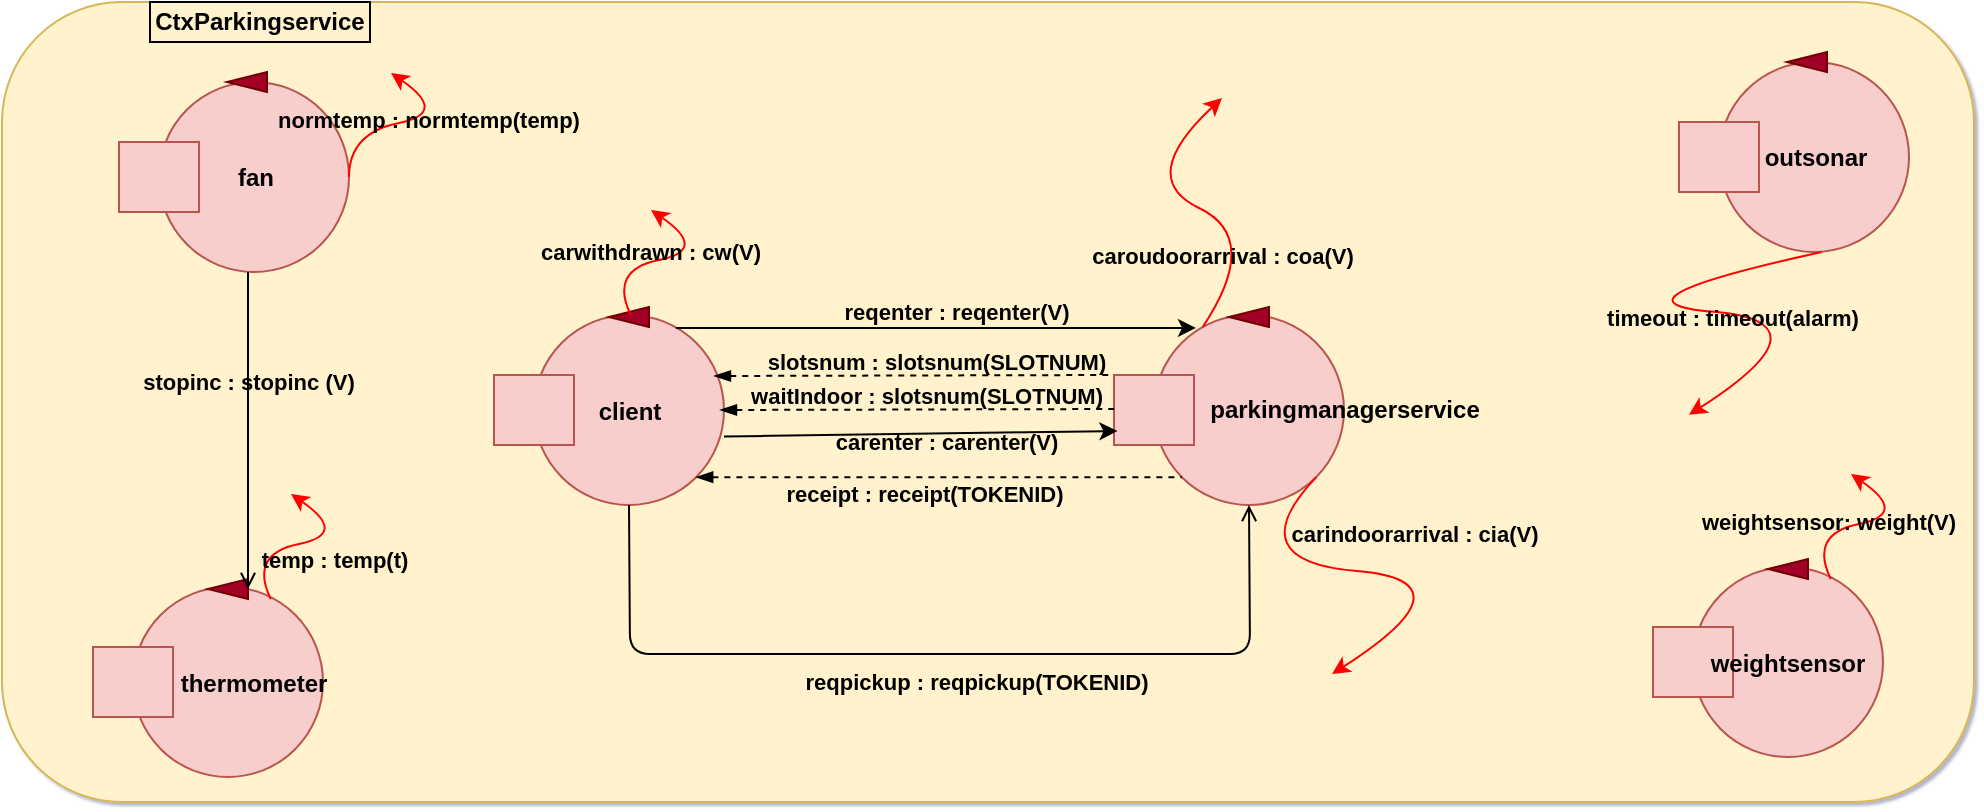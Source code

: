 <mxfile version="14.9.1" type="device"><diagram id="wI8z80SIdUuaSBe2A1s2" name="Pagina-1"><mxGraphModel dx="942" dy="532" grid="1" gridSize="10" guides="1" tooltips="1" connect="1" arrows="1" fold="1" page="1" pageScale="1" pageWidth="827" pageHeight="1169" math="0" shadow="1"><root><mxCell id="0"/><mxCell id="1" parent="0"/><mxCell id="jZINJF8swxtSmkf8bM59-7" value="" style="rounded=1;whiteSpace=wrap;html=1;fillColor=#fff2cc;strokeColor=#d6b656;" parent="1" vertex="1"><mxGeometry x="4" y="40" width="986" height="400" as="geometry"/></mxCell><mxCell id="jZINJF8swxtSmkf8bM59-8" value="&lt;font color=&quot;#000000&quot;&gt;&lt;b&gt;CtxParkingservice&lt;/b&gt;&lt;/font&gt;" style="text;html=1;align=center;verticalAlign=middle;whiteSpace=wrap;rounded=0;strokeColor=#000000;" parent="1" vertex="1"><mxGeometry x="78" y="40" width="110" height="20" as="geometry"/></mxCell><mxCell id="jZINJF8swxtSmkf8bM59-9" value="" style="ellipse;whiteSpace=wrap;html=1;aspect=fixed;fillColor=#f8cecc;strokeColor=#b85450;" parent="1" vertex="1"><mxGeometry x="580" y="196.5" width="95" height="95" as="geometry"/></mxCell><mxCell id="jZINJF8swxtSmkf8bM59-10" value="" style="rounded=0;whiteSpace=wrap;html=1;fillColor=#f8cecc;strokeColor=#b85450;" parent="1" vertex="1"><mxGeometry x="560" y="226.5" width="40" height="35" as="geometry"/></mxCell><mxCell id="jZINJF8swxtSmkf8bM59-11" value="" style="triangle;whiteSpace=wrap;html=1;rotation=-180;fillColor=#a20025;strokeColor=#6F0000;fontColor=#ffffff;" parent="1" vertex="1"><mxGeometry x="617.5" y="192.5" width="20" height="10" as="geometry"/></mxCell><mxCell id="jZINJF8swxtSmkf8bM59-25" value="&lt;font color=&quot;#000000&quot;&gt;&lt;b&gt;parkingmanagerservice&lt;/b&gt;&lt;/font&gt;" style="text;html=1;strokeColor=none;fillColor=none;align=center;verticalAlign=middle;whiteSpace=wrap;rounded=0;" parent="1" vertex="1"><mxGeometry x="609" y="234" width="132.5" height="20" as="geometry"/></mxCell><mxCell id="jZINJF8swxtSmkf8bM59-27" value="" style="ellipse;whiteSpace=wrap;html=1;aspect=fixed;fillColor=#f8cecc;strokeColor=#b85450;" parent="1" vertex="1"><mxGeometry x="862.5" y="70" width="95" height="95" as="geometry"/></mxCell><mxCell id="jZINJF8swxtSmkf8bM59-28" value="" style="rounded=0;whiteSpace=wrap;html=1;fillColor=#f8cecc;strokeColor=#b85450;" parent="1" vertex="1"><mxGeometry x="842.5" y="100" width="40" height="35" as="geometry"/></mxCell><mxCell id="jZINJF8swxtSmkf8bM59-29" value="" style="triangle;whiteSpace=wrap;html=1;rotation=-180;fillColor=#a20025;strokeColor=#6F0000;fontColor=#ffffff;" parent="1" vertex="1"><mxGeometry x="896.5" y="65" width="20" height="10" as="geometry"/></mxCell><mxCell id="jZINJF8swxtSmkf8bM59-30" value="&lt;font color=&quot;#000000&quot;&gt;&lt;b&gt;outsonar&lt;/b&gt;&lt;/font&gt;" style="text;html=1;strokeColor=none;fillColor=none;align=center;verticalAlign=middle;whiteSpace=wrap;rounded=0;" parent="1" vertex="1"><mxGeometry x="890.5" y="108" width="40" height="20" as="geometry"/></mxCell><mxCell id="jZINJF8swxtSmkf8bM59-31" value="" style="ellipse;whiteSpace=wrap;html=1;aspect=fixed;fillColor=#f8cecc;strokeColor=#b85450;" parent="1" vertex="1"><mxGeometry x="849.5" y="322.5" width="95" height="95" as="geometry"/></mxCell><mxCell id="jZINJF8swxtSmkf8bM59-32" value="" style="rounded=0;whiteSpace=wrap;html=1;fillColor=#f8cecc;strokeColor=#b85450;" parent="1" vertex="1"><mxGeometry x="829.5" y="352.5" width="40" height="35" as="geometry"/></mxCell><mxCell id="jZINJF8swxtSmkf8bM59-43" value="" style="ellipse;whiteSpace=wrap;html=1;aspect=fixed;fillColor=#f8cecc;strokeColor=#b85450;" parent="1" vertex="1"><mxGeometry x="270.0" y="196.5" width="95" height="95" as="geometry"/></mxCell><mxCell id="jZINJF8swxtSmkf8bM59-44" value="" style="rounded=0;whiteSpace=wrap;html=1;fillColor=#f8cecc;strokeColor=#b85450;" parent="1" vertex="1"><mxGeometry x="250.0" y="226.5" width="40" height="35" as="geometry"/></mxCell><mxCell id="jZINJF8swxtSmkf8bM59-45" value="" style="triangle;whiteSpace=wrap;html=1;rotation=-180;fillColor=#a20025;strokeColor=#6F0000;fontColor=#ffffff;" parent="1" vertex="1"><mxGeometry x="307.5" y="192.5" width="20" height="10" as="geometry"/></mxCell><mxCell id="jZINJF8swxtSmkf8bM59-46" value="&lt;font color=&quot;#000000&quot;&gt;&lt;b&gt;client&lt;/b&gt;&lt;/font&gt;" style="text;html=1;strokeColor=none;fillColor=none;align=center;verticalAlign=middle;whiteSpace=wrap;rounded=0;" parent="1" vertex="1"><mxGeometry x="298.0" y="234.5" width="40" height="20" as="geometry"/></mxCell><mxCell id="jZINJF8swxtSmkf8bM59-47" value="" style="endArrow=classic;html=1;strokeColor=#000000;exitX=0.747;exitY=0.068;exitDx=0;exitDy=0;entryX=0.221;entryY=0.068;entryDx=0;entryDy=0;entryPerimeter=0;exitPerimeter=0;" parent="1" source="jZINJF8swxtSmkf8bM59-43" target="jZINJF8swxtSmkf8bM59-9" edge="1"><mxGeometry width="50" height="50" relative="1" as="geometry"><mxPoint x="350" y="416" as="sourcePoint"/><mxPoint x="380" y="386" as="targetPoint"/><Array as="points"/></mxGeometry></mxCell><mxCell id="jZINJF8swxtSmkf8bM59-49" value="&lt;b&gt;reqenter : reqenter(V)&lt;/b&gt;" style="edgeLabel;html=1;align=center;verticalAlign=middle;resizable=0;points=[];labelBackgroundColor=none;fontColor=#000000;" parent="jZINJF8swxtSmkf8bM59-47" vertex="1" connectable="0"><mxGeometry x="0.24" y="2" relative="1" as="geometry"><mxPoint x="-21" y="-6" as="offset"/></mxGeometry></mxCell><mxCell id="jZINJF8swxtSmkf8bM59-54" value="" style="curved=1;endArrow=classic;html=1;fontColor=#000000;strokeColor=#FF0000;exitX=1;exitY=1;exitDx=0;exitDy=0;entryX=0.5;entryY=0;entryDx=0;entryDy=0;" parent="1" source="jZINJF8swxtSmkf8bM59-9" edge="1"><mxGeometry width="50" height="50" relative="1" as="geometry"><mxPoint x="669" y="281" as="sourcePoint"/><mxPoint x="669" y="376" as="targetPoint"/><Array as="points"><mxPoint x="621.5" y="319.5"/><mxPoint x="741.5" y="329.5"/></Array></mxGeometry></mxCell><mxCell id="jZINJF8swxtSmkf8bM59-55" value="&lt;b&gt;carindoorarrival : cia(V)&lt;/b&gt;" style="edgeLabel;html=1;align=center;verticalAlign=middle;resizable=0;points=[];fontColor=#000000;labelBackgroundColor=none;" parent="jZINJF8swxtSmkf8bM59-54" vertex="1" connectable="0"><mxGeometry x="-0.173" y="2" relative="1" as="geometry"><mxPoint x="37" y="-16" as="offset"/></mxGeometry></mxCell><mxCell id="jZINJF8swxtSmkf8bM59-60" value="" style="endArrow=none;dashed=1;html=1;fontColor=#000000;startArrow=blockThin;startFill=1;strokeColor=#000000;entryX=0;entryY=0;entryDx=0;entryDy=0;" parent="1" target="jZINJF8swxtSmkf8bM59-10" edge="1"><mxGeometry width="50" height="50" relative="1" as="geometry"><mxPoint x="360" y="227" as="sourcePoint"/><mxPoint x="570" y="359" as="targetPoint"/></mxGeometry></mxCell><mxCell id="jZINJF8swxtSmkf8bM59-61" value="&lt;b&gt;slotsnum : slotsnum(SLOTNUM)&lt;/b&gt;" style="edgeLabel;html=1;align=center;verticalAlign=middle;resizable=0;points=[];fontColor=#000000;labelBackgroundColor=none;" parent="jZINJF8swxtSmkf8bM59-60" vertex="1" connectable="0"><mxGeometry x="0.114" y="-3" relative="1" as="geometry"><mxPoint x="-1" y="-10" as="offset"/></mxGeometry></mxCell><mxCell id="jZINJF8swxtSmkf8bM59-64" value="" style="curved=1;endArrow=classic;html=1;fontColor=#000000;strokeColor=#FF0000;exitX=0.75;exitY=0;exitDx=0;exitDy=0;" parent="1" edge="1"><mxGeometry width="50" height="50" relative="1" as="geometry"><mxPoint x="604.375" y="202.5" as="sourcePoint"/><mxPoint x="614" y="88" as="targetPoint"/><Array as="points"><mxPoint x="634" y="158"/><mxPoint x="571" y="128"/></Array></mxGeometry></mxCell><mxCell id="jZINJF8swxtSmkf8bM59-65" value="&lt;b&gt;caroudoorarrival : coa(V)&lt;/b&gt;" style="edgeLabel;html=1;align=center;verticalAlign=middle;resizable=0;points=[];fontColor=#000000;labelBackgroundColor=none;" parent="jZINJF8swxtSmkf8bM59-64" vertex="1" connectable="0"><mxGeometry x="-0.173" y="2" relative="1" as="geometry"><mxPoint y="16" as="offset"/></mxGeometry></mxCell><mxCell id="jZINJF8swxtSmkf8bM59-73" value="" style="endArrow=open;html=1;strokeColor=#000000;exitX=0.5;exitY=1;exitDx=0;exitDy=0;endFill=0;entryX=0.5;entryY=1;entryDx=0;entryDy=0;" parent="1" source="jZINJF8swxtSmkf8bM59-43" target="jZINJF8swxtSmkf8bM59-9" edge="1"><mxGeometry width="50" height="50" relative="1" as="geometry"><mxPoint x="350" y="367.5" as="sourcePoint"/><mxPoint x="628" y="286" as="targetPoint"/><Array as="points"><mxPoint x="318" y="366"/><mxPoint x="628" y="366"/></Array></mxGeometry></mxCell><mxCell id="jZINJF8swxtSmkf8bM59-75" value="&lt;b&gt;reqpickup : reqpickup(TOKENID)&lt;/b&gt;" style="edgeLabel;html=1;align=center;verticalAlign=middle;resizable=0;points=[];fontColor=#000000;labelBackgroundColor=none;" parent="jZINJF8swxtSmkf8bM59-73" vertex="1" connectable="0"><mxGeometry x="0.389" y="1" relative="1" as="geometry"><mxPoint x="-72" y="15" as="offset"/></mxGeometry></mxCell><mxCell id="jZINJF8swxtSmkf8bM59-79" value="" style="curved=1;endArrow=classic;html=1;fontColor=#000000;strokeColor=#FF0000;exitX=0.75;exitY=0;exitDx=0;exitDy=0;" parent="1" edge="1"><mxGeometry width="50" height="50" relative="1" as="geometry"><mxPoint x="318.375" y="196.5" as="sourcePoint"/><mxPoint x="328.5" y="144" as="targetPoint"/><Array as="points"><mxPoint x="307.5" y="174"/><mxPoint x="357.5" y="164"/></Array></mxGeometry></mxCell><mxCell id="jZINJF8swxtSmkf8bM59-80" value="&lt;b&gt;carwithdrawn : cw(V)&lt;/b&gt;" style="edgeLabel;html=1;align=center;verticalAlign=middle;resizable=0;points=[];fontColor=#000000;labelBackgroundColor=none;" parent="jZINJF8swxtSmkf8bM59-79" vertex="1" connectable="0"><mxGeometry x="-0.173" y="2" relative="1" as="geometry"><mxPoint y="-3" as="offset"/></mxGeometry></mxCell><mxCell id="YO7a2mo7gkk3Uapq0EPu-1" value="" style="endArrow=classic;html=1;strokeColor=#000000;exitX=0.982;exitY=0.621;exitDx=0;exitDy=0;entryX=0;entryY=0.75;entryDx=0;entryDy=0;exitPerimeter=0;" parent="1" edge="1"><mxGeometry width="50" height="50" relative="1" as="geometry"><mxPoint x="365.0" y="257.245" as="sourcePoint"/><mxPoint x="561.71" y="254.5" as="targetPoint"/></mxGeometry></mxCell><mxCell id="YO7a2mo7gkk3Uapq0EPu-2" value="&lt;b&gt;carenter : carenter(V)&lt;br&gt;&lt;/b&gt;" style="edgeLabel;html=1;align=center;verticalAlign=middle;resizable=0;points=[];labelBackgroundColor=none;fontColor=#000000;" parent="YO7a2mo7gkk3Uapq0EPu-1" vertex="1" connectable="0"><mxGeometry x="0.24" y="2" relative="1" as="geometry"><mxPoint x="-11" y="6" as="offset"/></mxGeometry></mxCell><mxCell id="YO7a2mo7gkk3Uapq0EPu-3" value="" style="endArrow=none;dashed=1;html=1;fontColor=#000000;startArrow=blockThin;startFill=1;entryX=0;entryY=1;entryDx=0;entryDy=0;strokeColor=#000000;exitX=1;exitY=1;exitDx=0;exitDy=0;" parent="1" source="jZINJF8swxtSmkf8bM59-43" target="jZINJF8swxtSmkf8bM59-9" edge="1"><mxGeometry width="50" height="50" relative="1" as="geometry"><mxPoint x="362" y="253" as="sourcePoint"/><mxPoint x="578.5" y="369" as="targetPoint"/><Array as="points"/></mxGeometry></mxCell><mxCell id="YO7a2mo7gkk3Uapq0EPu-4" value="&lt;b&gt;receipt : receipt(TOKENID)&lt;br&gt;&lt;/b&gt;" style="edgeLabel;html=1;align=center;verticalAlign=middle;resizable=0;points=[];fontColor=#000000;labelBackgroundColor=none;" parent="YO7a2mo7gkk3Uapq0EPu-3" vertex="1" connectable="0"><mxGeometry x="0.114" y="-3" relative="1" as="geometry"><mxPoint x="-22" y="5" as="offset"/></mxGeometry></mxCell><mxCell id="YO7a2mo7gkk3Uapq0EPu-5" value="" style="curved=1;endArrow=classic;html=1;fontColor=#000000;strokeColor=#FF0000;exitX=0;exitY=1;exitDx=0;exitDy=0;entryX=0.5;entryY=0;entryDx=0;entryDy=0;" parent="1" edge="1"><mxGeometry width="50" height="50" relative="1" as="geometry"><mxPoint x="913.912" y="164.998" as="sourcePoint"/><mxPoint x="847.5" y="246.41" as="targetPoint"/><Array as="points"><mxPoint x="800" y="189.91"/><mxPoint x="920" y="199.91"/></Array></mxGeometry></mxCell><mxCell id="YO7a2mo7gkk3Uapq0EPu-6" value="&lt;b&gt;timeout : timeout(alarm)&lt;/b&gt;" style="edgeLabel;html=1;align=center;verticalAlign=middle;resizable=0;points=[];fontColor=#000000;labelBackgroundColor=none;" parent="YO7a2mo7gkk3Uapq0EPu-5" vertex="1" connectable="0"><mxGeometry x="0.148" y="-2" relative="1" as="geometry"><mxPoint as="offset"/></mxGeometry></mxCell><mxCell id="FHm0eiM3zlZNe7fUExbG-5" value="" style="triangle;whiteSpace=wrap;html=1;rotation=-180;fillColor=#a20025;strokeColor=#6F0000;fontColor=#ffffff;" parent="1" vertex="1"><mxGeometry x="887.0" y="318.5" width="20" height="10" as="geometry"/></mxCell><mxCell id="FHm0eiM3zlZNe7fUExbG-6" value="&lt;font color=&quot;#000000&quot;&gt;&lt;b&gt;weightsensor&lt;/b&gt;&lt;/font&gt;" style="text;html=1;strokeColor=none;fillColor=none;align=center;verticalAlign=middle;whiteSpace=wrap;rounded=0;" parent="1" vertex="1"><mxGeometry x="876.5" y="360.5" width="40" height="20" as="geometry"/></mxCell><mxCell id="FHm0eiM3zlZNe7fUExbG-7" value="" style="curved=1;endArrow=classic;html=1;fontColor=#000000;strokeColor=#FF0000;exitX=0.75;exitY=0;exitDx=0;exitDy=0;" parent="1" edge="1"><mxGeometry width="50" height="50" relative="1" as="geometry"><mxPoint x="918.375" y="328.5" as="sourcePoint"/><mxPoint x="928.5" y="276" as="targetPoint"/><Array as="points"><mxPoint x="907.5" y="306"/><mxPoint x="957.5" y="296"/></Array></mxGeometry></mxCell><mxCell id="FHm0eiM3zlZNe7fUExbG-8" value="&lt;b&gt;weightsensor: weight(V)&lt;/b&gt;" style="edgeLabel;html=1;align=center;verticalAlign=middle;resizable=0;points=[];fontColor=#000000;labelBackgroundColor=none;" parent="FHm0eiM3zlZNe7fUExbG-7" vertex="1" connectable="0"><mxGeometry x="-0.173" y="2" relative="1" as="geometry"><mxPoint x="-11" as="offset"/></mxGeometry></mxCell><mxCell id="29DvXg12gKmN38C7rXfU-3" value="" style="ellipse;whiteSpace=wrap;html=1;aspect=fixed;fillColor=#f8cecc;strokeColor=#b85450;" parent="1" vertex="1"><mxGeometry x="82.5" y="80" width="95" height="95" as="geometry"/></mxCell><mxCell id="29DvXg12gKmN38C7rXfU-4" value="" style="rounded=0;whiteSpace=wrap;html=1;fillColor=#f8cecc;strokeColor=#b85450;" parent="1" vertex="1"><mxGeometry x="62.5" y="110" width="40" height="35" as="geometry"/></mxCell><mxCell id="29DvXg12gKmN38C7rXfU-5" value="" style="triangle;whiteSpace=wrap;html=1;rotation=-180;fillColor=#a20025;strokeColor=#6F0000;fontColor=#ffffff;" parent="1" vertex="1"><mxGeometry x="116.5" y="75" width="20" height="10" as="geometry"/></mxCell><mxCell id="29DvXg12gKmN38C7rXfU-6" value="&lt;b&gt;fan&lt;/b&gt;" style="text;html=1;strokeColor=none;fillColor=none;align=center;verticalAlign=middle;whiteSpace=wrap;rounded=0;fontColor=#000000;" parent="1" vertex="1"><mxGeometry x="110.5" y="118" width="40" height="20" as="geometry"/></mxCell><mxCell id="29DvXg12gKmN38C7rXfU-7" value="" style="ellipse;whiteSpace=wrap;html=1;aspect=fixed;fillColor=#f8cecc;strokeColor=#b85450;" parent="1" vertex="1"><mxGeometry x="69.5" y="332.5" width="95" height="95" as="geometry"/></mxCell><mxCell id="29DvXg12gKmN38C7rXfU-8" value="" style="rounded=0;whiteSpace=wrap;html=1;fillColor=#f8cecc;strokeColor=#b85450;" parent="1" vertex="1"><mxGeometry x="49.5" y="362.5" width="40" height="35" as="geometry"/></mxCell><mxCell id="29DvXg12gKmN38C7rXfU-11" value="" style="triangle;whiteSpace=wrap;html=1;rotation=-180;fillColor=#a20025;strokeColor=#6F0000;fontColor=#ffffff;" parent="1" vertex="1"><mxGeometry x="107.0" y="328.5" width="20" height="10" as="geometry"/></mxCell><mxCell id="29DvXg12gKmN38C7rXfU-12" value="&lt;font color=&quot;#000000&quot;&gt;&lt;b&gt;thermometer&lt;/b&gt;&lt;/font&gt;" style="text;html=1;strokeColor=none;fillColor=none;align=center;verticalAlign=middle;whiteSpace=wrap;rounded=0;" parent="1" vertex="1"><mxGeometry x="109.5" y="370.5" width="40" height="20" as="geometry"/></mxCell><mxCell id="29DvXg12gKmN38C7rXfU-13" value="" style="curved=1;endArrow=classic;html=1;fontColor=#000000;strokeColor=#FF0000;exitX=0.75;exitY=0;exitDx=0;exitDy=0;" parent="1" edge="1"><mxGeometry width="50" height="50" relative="1" as="geometry"><mxPoint x="138.375" y="338.5" as="sourcePoint"/><mxPoint x="148.5" y="286" as="targetPoint"/><Array as="points"><mxPoint x="127.5" y="316"/><mxPoint x="177.5" y="306"/></Array></mxGeometry></mxCell><mxCell id="29DvXg12gKmN38C7rXfU-14" value="&lt;b&gt;temp : temp(t)&lt;br&gt;&lt;/b&gt;" style="edgeLabel;html=1;align=center;verticalAlign=middle;resizable=0;points=[];fontColor=#000000;labelBackgroundColor=none;" parent="29DvXg12gKmN38C7rXfU-13" vertex="1" connectable="0"><mxGeometry x="-0.173" y="2" relative="1" as="geometry"><mxPoint x="22" y="9" as="offset"/></mxGeometry></mxCell><mxCell id="29DvXg12gKmN38C7rXfU-15" value="" style="curved=1;endArrow=classic;html=1;fontColor=#000000;strokeColor=#FF0000;exitX=1;exitY=0.5;exitDx=0;exitDy=0;" parent="1" source="29DvXg12gKmN38C7rXfU-3" edge="1"><mxGeometry width="50" height="50" relative="1" as="geometry"><mxPoint x="188.375" y="128.0" as="sourcePoint"/><mxPoint x="198.5" y="75.5" as="targetPoint"/><Array as="points"><mxPoint x="177.5" y="105.5"/><mxPoint x="227.5" y="95.5"/></Array></mxGeometry></mxCell><mxCell id="29DvXg12gKmN38C7rXfU-16" value="&lt;b&gt;&lt;br&gt;&lt;/b&gt;" style="edgeLabel;html=1;align=center;verticalAlign=middle;resizable=0;points=[];fontColor=#000000;labelBackgroundColor=none;" parent="29DvXg12gKmN38C7rXfU-15" vertex="1" connectable="0"><mxGeometry x="-0.173" y="2" relative="1" as="geometry"><mxPoint as="offset"/></mxGeometry></mxCell><mxCell id="29DvXg12gKmN38C7rXfU-17" value="&lt;span style=&quot;&quot;&gt;&lt;b&gt;normtemp : normtemp(temp)&lt;/b&gt;&lt;/span&gt;" style="edgeLabel;html=1;align=center;verticalAlign=middle;resizable=0;points=[];labelBackgroundColor=none;fontColor=#000000;" parent="29DvXg12gKmN38C7rXfU-15" vertex="1" connectable="0"><mxGeometry x="0.146" y="-1" relative="1" as="geometry"><mxPoint as="offset"/></mxGeometry></mxCell><mxCell id="29DvXg12gKmN38C7rXfU-18" value="" style="endArrow=open;html=1;entryX=0;entryY=0.5;entryDx=0;entryDy=0;endFill=0;fontColor=#000000;strokeColor=#000000;" parent="1" target="29DvXg12gKmN38C7rXfU-11" edge="1"><mxGeometry width="50" height="50" relative="1" as="geometry"><mxPoint x="127" y="175" as="sourcePoint"/><mxPoint x="360" y="140" as="targetPoint"/></mxGeometry></mxCell><mxCell id="29DvXg12gKmN38C7rXfU-19" value="&lt;b&gt;stopinc : stopinc (V)&lt;/b&gt;" style="edgeLabel;html=1;align=center;verticalAlign=middle;resizable=0;points=[];labelBackgroundColor=none;fontColor=#000000;" parent="29DvXg12gKmN38C7rXfU-18" vertex="1" connectable="0"><mxGeometry x="-0.306" relative="1" as="geometry"><mxPoint as="offset"/></mxGeometry></mxCell><mxCell id="Flm1KvxLGLTO25xnCquj-1" value="" style="endArrow=none;dashed=1;html=1;fontColor=#000000;startArrow=blockThin;startFill=1;strokeColor=#000000;entryX=0;entryY=0;entryDx=0;entryDy=0;" parent="1" edge="1"><mxGeometry width="50" height="50" relative="1" as="geometry"><mxPoint x="363" y="244" as="sourcePoint"/><mxPoint x="563" y="243.5" as="targetPoint"/></mxGeometry></mxCell><mxCell id="Flm1KvxLGLTO25xnCquj-2" value="&lt;b&gt;waitIndoor : slotsnum(SLOTNUM)&lt;/b&gt;" style="edgeLabel;html=1;align=center;verticalAlign=middle;resizable=0;points=[];fontColor=#000000;labelBackgroundColor=none;" parent="Flm1KvxLGLTO25xnCquj-1" vertex="1" connectable="0"><mxGeometry x="0.114" y="-3" relative="1" as="geometry"><mxPoint x="-9" y="-10" as="offset"/></mxGeometry></mxCell></root></mxGraphModel></diagram></mxfile>
